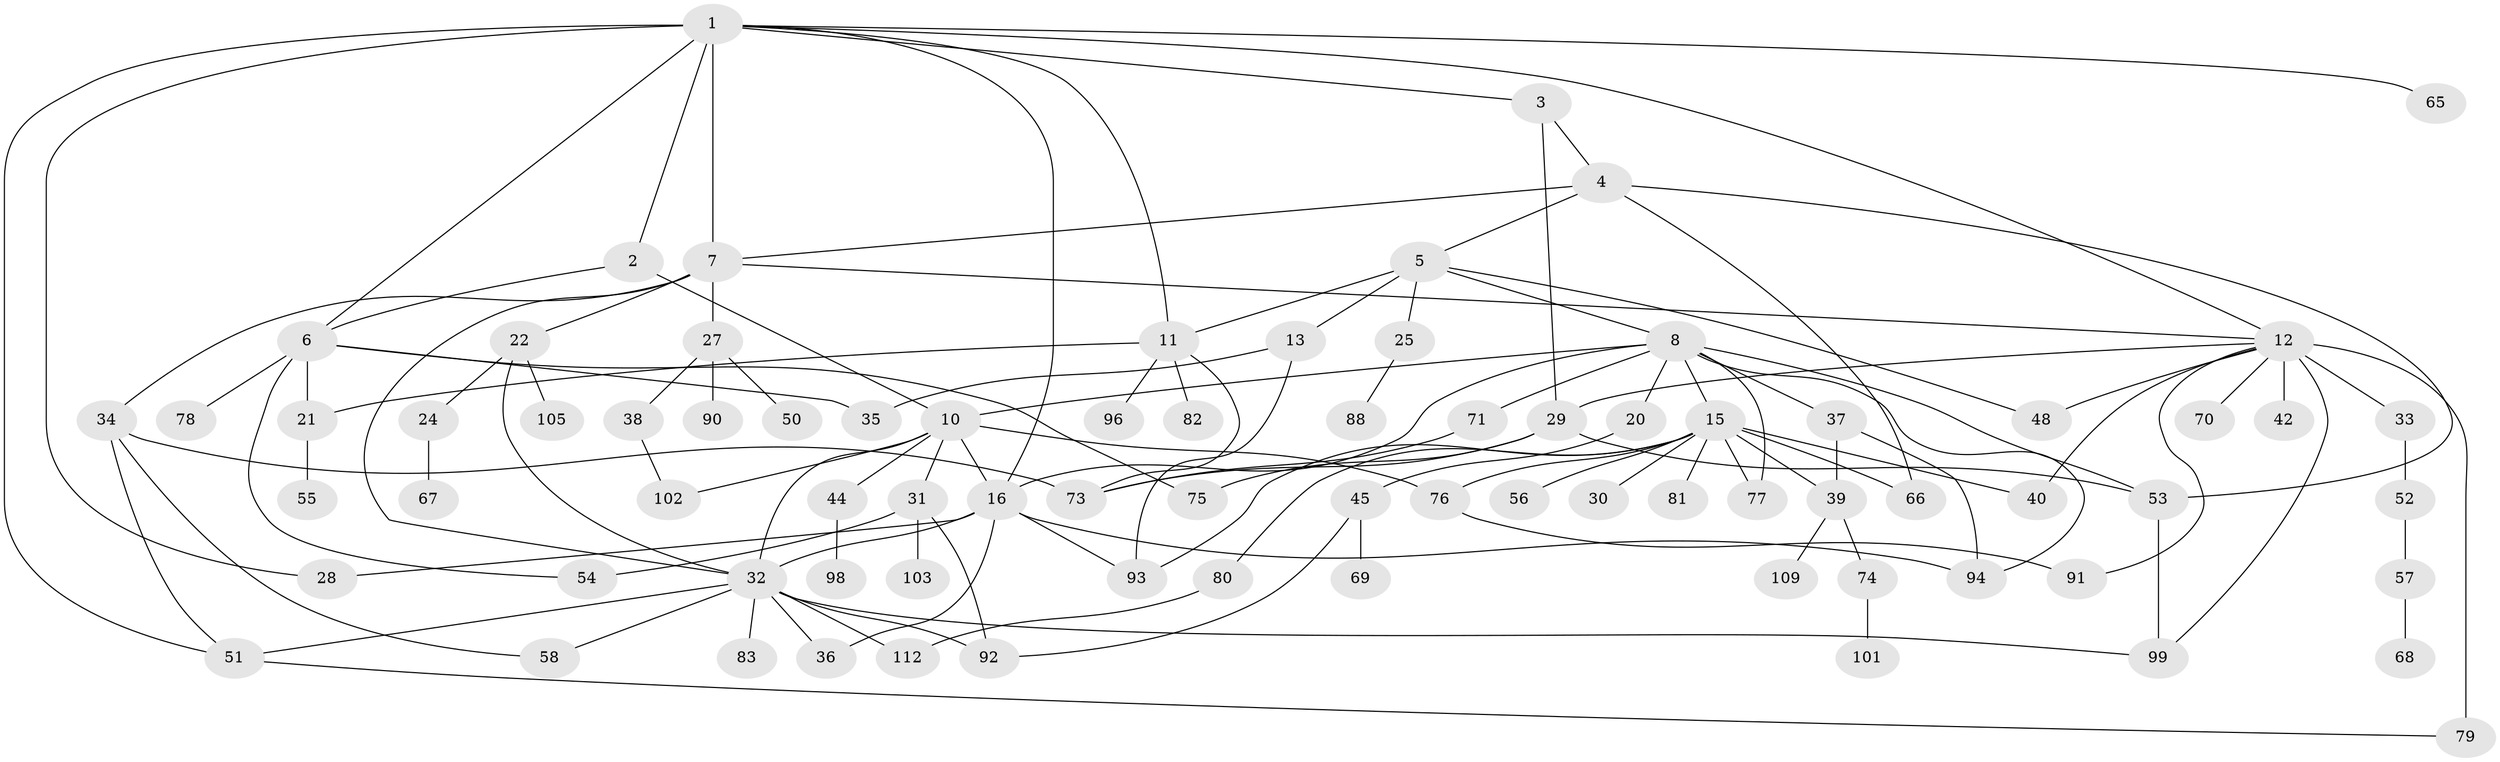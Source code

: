 // original degree distribution, {11: 0.008771929824561403, 3: 0.17543859649122806, 5: 0.05263157894736842, 6: 0.06140350877192982, 9: 0.008771929824561403, 4: 0.13157894736842105, 7: 0.008771929824561403, 2: 0.3157894736842105, 1: 0.23684210526315788}
// Generated by graph-tools (version 1.1) at 2025/17/03/04/25 18:17:01]
// undirected, 79 vertices, 121 edges
graph export_dot {
graph [start="1"]
  node [color=gray90,style=filled];
  1;
  2;
  3;
  4;
  5;
  6 [super="+41+23"];
  7 [super="+43"];
  8 [super="+110+9"];
  10 [super="+97+17"];
  11;
  12 [super="+18+14"];
  13;
  15 [super="+19"];
  16 [super="+46"];
  20 [super="+95"];
  21;
  22;
  24 [super="+63"];
  25;
  27;
  28 [super="+85"];
  29;
  30;
  31;
  32 [super="+49"];
  33 [super="+47"];
  34;
  35;
  36;
  37 [super="+72"];
  38;
  39;
  40 [super="+86"];
  42;
  44;
  45;
  48;
  50;
  51;
  52;
  53;
  54 [super="+100"];
  55;
  56;
  57;
  58;
  65;
  66;
  67;
  68;
  69;
  70;
  71;
  73 [super="+104+108"];
  74;
  75;
  76 [super="+113"];
  77 [super="+87"];
  78;
  79 [super="+107"];
  80;
  81;
  82 [super="+84"];
  83;
  88;
  90;
  91;
  92;
  93;
  94;
  96;
  98;
  99 [super="+106"];
  101;
  102;
  103;
  105;
  109;
  112;
  1 -- 2;
  1 -- 3;
  1 -- 6 [weight=2];
  1 -- 12;
  1 -- 28;
  1 -- 51;
  1 -- 65;
  1 -- 16;
  1 -- 11;
  1 -- 7;
  2 -- 10;
  2 -- 6;
  3 -- 4;
  3 -- 29;
  4 -- 5;
  4 -- 7;
  4 -- 53;
  4 -- 66;
  5 -- 8;
  5 -- 11;
  5 -- 13;
  5 -- 25;
  5 -- 48;
  6 -- 35;
  6 -- 21;
  6 -- 78;
  6 -- 75;
  6 -- 54;
  7 -- 22;
  7 -- 27;
  7 -- 34;
  7 -- 32;
  7 -- 12;
  8 -- 15;
  8 -- 20;
  8 -- 37;
  8 -- 71;
  8 -- 10;
  8 -- 77;
  8 -- 94;
  8 -- 16;
  8 -- 53;
  10 -- 31;
  10 -- 44;
  10 -- 102;
  10 -- 32;
  10 -- 76;
  10 -- 16;
  11 -- 21;
  11 -- 73;
  11 -- 82;
  11 -- 96;
  12 -- 48;
  12 -- 33 [weight=2];
  12 -- 70;
  12 -- 99;
  12 -- 40;
  12 -- 42;
  12 -- 79 [weight=2];
  12 -- 91;
  12 -- 29;
  13 -- 35;
  13 -- 93;
  15 -- 40;
  15 -- 76;
  15 -- 77;
  15 -- 80;
  15 -- 81;
  15 -- 66;
  15 -- 39;
  15 -- 56;
  15 -- 93;
  15 -- 30;
  16 -- 36;
  16 -- 32;
  16 -- 28;
  16 -- 93;
  16 -- 94;
  20 -- 45;
  21 -- 55;
  22 -- 24;
  22 -- 105;
  22 -- 32;
  24 -- 67;
  25 -- 88;
  27 -- 38;
  27 -- 50;
  27 -- 90;
  29 -- 75;
  29 -- 53;
  29 -- 73;
  31 -- 103;
  31 -- 92;
  31 -- 54;
  32 -- 36;
  32 -- 51;
  32 -- 112;
  32 -- 92;
  32 -- 99;
  32 -- 83;
  32 -- 58;
  33 -- 52;
  34 -- 58;
  34 -- 51;
  34 -- 73;
  37 -- 39;
  37 -- 94;
  38 -- 102;
  39 -- 74;
  39 -- 109;
  44 -- 98;
  45 -- 69;
  45 -- 92;
  51 -- 79;
  52 -- 57;
  53 -- 99;
  57 -- 68;
  71 -- 73;
  74 -- 101;
  76 -- 91;
  80 -- 112;
}
